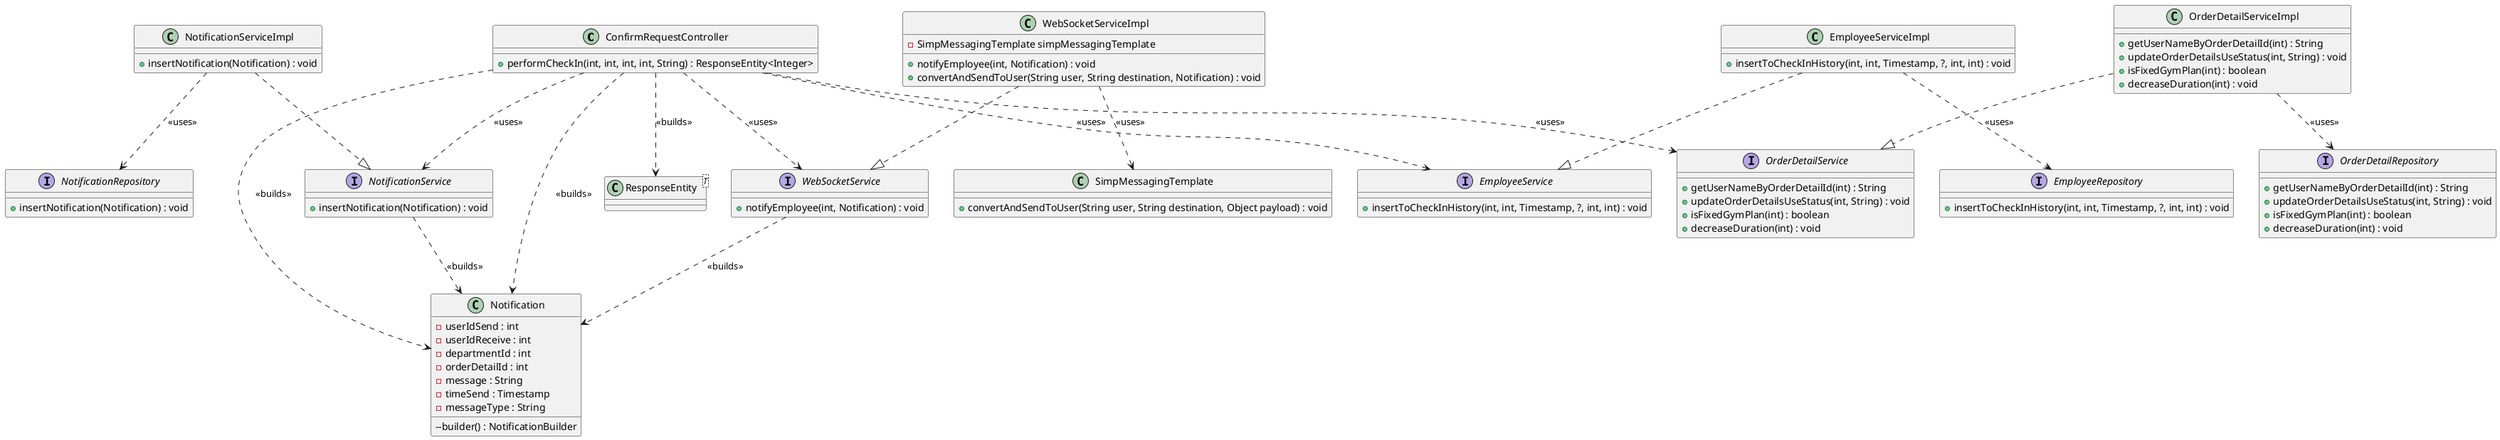 @startuml
class ConfirmRequestController {
    + performCheckIn(int, int, int, int, String) : ResponseEntity<Integer>
}
class ResponseEntity<T> {
}

interface NotificationService {
    + insertNotification(Notification) : void
}
class NotificationServiceImpl {
    + insertNotification(Notification) : void
}
interface NotificationRepository {
    + insertNotification(Notification) : void
}
class OrderDetailServiceImpl {
    + getUserNameByOrderDetailId(int) : String
    + updateOrderDetailsUseStatus(int, String) : void
    + isFixedGymPlan(int) : boolean
    + decreaseDuration(int) : void
}
interface OrderDetailService {
    + getUserNameByOrderDetailId(int) : String
    + updateOrderDetailsUseStatus(int, String) : void
    + isFixedGymPlan(int) : boolean
    + decreaseDuration(int) : void
}
interface OrderDetailRepository {
    + getUserNameByOrderDetailId(int) : String
    + updateOrderDetailsUseStatus(int, String) : void
    + isFixedGymPlan(int) : boolean
    + decreaseDuration(int) : void
}

interface EmployeeService {
    + insertToCheckInHistory(int, int, Timestamp, ?, int, int) : void
}
class EmployeeServiceImpl {
    + insertToCheckInHistory(int, int, Timestamp, ?, int, int) : void
}
interface EmployeeRepository {
    + insertToCheckInHistory(int, int, Timestamp, ?, int, int) : void
}

interface WebSocketService {
    + notifyEmployee(int, Notification) : void
}
class WebSocketServiceImpl {
    - SimpMessagingTemplate simpMessagingTemplate
    + notifyEmployee(int, Notification) : void
    + convertAndSendToUser(String user, String destination, Notification) : void
}

class SimpMessagingTemplate {
    + convertAndSendToUser(String user, String destination, Object payload) : void
}

class Notification {
    - userIdSend : int
    - userIdReceive : int
    - departmentId : int
    - orderDetailId : int
    - message : String
    - timeSend : Timestamp
    - messageType : String
    --builder() : NotificationBuilder
}

ConfirmRequestController ..> ResponseEntity  : <<builds>>
ConfirmRequestController ..> Notification : <<builds>>

ConfirmRequestController ..> NotificationService  : <<uses>>
NotificationServiceImpl ..|> NotificationService
NotificationServiceImpl ..> NotificationRepository : <<uses>>

ConfirmRequestController ..> OrderDetailService : <<uses>>
OrderDetailServiceImpl ..|> OrderDetailService
OrderDetailServiceImpl ..> OrderDetailRepository : <<uses>>

ConfirmRequestController ..> EmployeeService : <<uses>>
EmployeeServiceImpl ..|> EmployeeService
EmployeeServiceImpl ..> EmployeeRepository : <<uses>>

ConfirmRequestController ..> WebSocketService : <<uses>>
WebSocketServiceImpl ..|> WebSocketService
WebSocketServiceImpl ..> SimpMessagingTemplate : <<uses>>

ConfirmRequestController ..> Notification : <<builds>>
NotificationService ..> Notification : <<builds>>
WebSocketService ..> Notification : <<builds>>
@enduml
